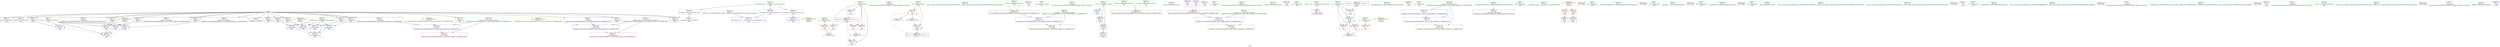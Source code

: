 digraph "SVFG" {
	label="SVFG";

	Node0x55d6ba5f28d0 [shape=record,color=grey,label="{NodeID: 0\nNullPtr}"];
	Node0x55d6ba5f28d0 -> Node0x55d6ba60d230[style=solid];
	Node0x55d6ba5f28d0 -> Node0x55d6ba60d330[style=solid];
	Node0x55d6ba5f28d0 -> Node0x55d6ba60d400[style=solid];
	Node0x55d6ba5f28d0 -> Node0x55d6ba60d4d0[style=solid];
	Node0x55d6ba5f28d0 -> Node0x55d6ba60d5a0[style=solid];
	Node0x55d6ba5f28d0 -> Node0x55d6ba60d670[style=solid];
	Node0x55d6ba5f28d0 -> Node0x55d6ba60d740[style=solid];
	Node0x55d6ba5f28d0 -> Node0x55d6ba60d810[style=solid];
	Node0x55d6ba5f28d0 -> Node0x55d6ba60d8e0[style=solid];
	Node0x55d6ba5f28d0 -> Node0x55d6ba60d9b0[style=solid];
	Node0x55d6ba5f28d0 -> Node0x55d6ba60da80[style=solid];
	Node0x55d6ba5f28d0 -> Node0x55d6ba60db50[style=solid];
	Node0x55d6ba5f28d0 -> Node0x55d6ba60dc20[style=solid];
	Node0x55d6ba5f28d0 -> Node0x55d6ba60dcf0[style=solid];
	Node0x55d6ba5f28d0 -> Node0x55d6ba60ddc0[style=solid];
	Node0x55d6ba5f28d0 -> Node0x55d6ba60de90[style=solid];
	Node0x55d6ba5f28d0 -> Node0x55d6ba60df60[style=solid];
	Node0x55d6ba5f28d0 -> Node0x55d6ba60e030[style=solid];
	Node0x55d6ba5f28d0 -> Node0x55d6ba60e100[style=solid];
	Node0x55d6ba5f28d0 -> Node0x55d6ba60e1d0[style=solid];
	Node0x55d6ba5f28d0 -> Node0x55d6ba60c930[style=solid];
	Node0x55d6ba60bd70 [shape=record,color=red,label="{NodeID: 97\n119\<--70\n\<--c\nmain\n}"];
	Node0x55d6ba60bd70 -> Node0x55d6ba60f780[style=solid];
	Node0x55d6ba609df0 [shape=record,color=green,label="{NodeID: 14\n129\<--1\n\<--dummyObj\nCan only get source location for instruction, argument, global var or function.}"];
	Node0x55d6ba60f900 [shape=record,color=grey,label="{NodeID: 194\n131 = cmp(127, 79, )\n}"];
	Node0x55d6ba60c930 [shape=record,color=blue, style = dotted,label="{NodeID: 111\n272\<--3\nllvm.global_ctors_2\<--dummyVal\nGlob }"];
	Node0x55d6ba60aa80 [shape=record,color=green,label="{NodeID: 28\n62\<--63\nehselector.slot\<--ehselector.slot_field_insensitive\nmain\n}"];
	Node0x55d6ba60aa80 -> Node0x55d6ba60f470[style=solid];
	Node0x55d6ba60aa80 -> Node0x55d6ba6117d0[style=solid];
	Node0x55d6ba60aa80 -> Node0x55d6ba611970[style=solid];
	Node0x55d6ba60aa80 -> Node0x55d6ba611b10[style=solid];
	Node0x55d6ba60aa80 -> Node0x55d6ba611cb0[style=solid];
	Node0x55d6ba611d80 [shape=record,color=blue,label="{NodeID: 125\n70\<--175\nc\<--inc\nmain\n}"];
	Node0x55d6ba611d80 -> Node0x55d6ba61c400[style=dashed];
	Node0x55d6ba60b700 [shape=record,color=green,label="{NodeID: 42\n103\<--104\n_ZNSt7__cxx1112basic_stringIcSt11char_traitsIcESaIcEED1Ev\<--_ZNSt7__cxx1112basic_stringIcSt11char_traitsIcESaIcEED1Ev_field_insensitive\n}"];
	Node0x55d6ba60d400 [shape=record,color=black,label="{NodeID: 56\n141\<--3\n\<--dummyVal\nmain\n}"];
	Node0x55d6ba60d400 -> Node0x55d6ba611700[style=solid];
	Node0x55d6ba60df60 [shape=record,color=black,label="{NodeID: 70\n236\<--3\n\<--dummyVal\n_ZStplIcSt11char_traitsIcESaIcEENSt7__cxx1112basic_stringIT_T0_T1_EERKS8_PKS5_\n}"];
	Node0x55d6ba60df60 -> Node0x55d6ba612260[style=solid];
	Node0x55d6ba62e870 [shape=record,color=black,label="{NodeID: 250\n207 = PHI(56, 56, )\n1st arg _ZStplIcSt11char_traitsIcESaIcEENSt7__cxx1112basic_stringIT_T0_T1_EERKS8_PKS5_ }"];
	Node0x55d6ba62e870 -> Node0x55d6ba611f20[style=solid];
	Node0x55d6ba60eaf0 [shape=record,color=purple,label="{NodeID: 84\n112\<--20\n\<--.str.5\nmain\n}"];
	Node0x55d6ba5f2ab0 [shape=record,color=green,label="{NodeID: 1\n7\<--1\n__dso_handle\<--dummyObj\nGlob }"];
	Node0x55d6ba60be40 [shape=record,color=red,label="{NodeID: 98\n167\<--70\n\<--c\nmain\n}"];
	Node0x55d6ba609e80 [shape=record,color=green,label="{NodeID: 15\n222\<--1\n\<--dummyObj\nCan only get source location for instruction, argument, global var or function.}"];
	Node0x55d6ba61c400 [shape=record,color=black,label="{NodeID: 195\nMR_12V_3 = PHI(MR_12V_4, MR_12V_2, )\npts\{71 \}\n}"];
	Node0x55d6ba61c400 -> Node0x55d6ba60bd70[style=dashed];
	Node0x55d6ba61c400 -> Node0x55d6ba60be40[style=dashed];
	Node0x55d6ba61c400 -> Node0x55d6ba60bf10[style=dashed];
	Node0x55d6ba61c400 -> Node0x55d6ba611d80[style=dashed];
	Node0x55d6ba60ca30 [shape=record,color=blue,label="{NodeID: 112\n54\<--79\nretval\<--\nmain\n}"];
	Node0x55d6ba60ca30 -> Node0x55d6ba611e50[style=dashed];
	Node0x55d6ba60ab50 [shape=record,color=green,label="{NodeID: 29\n64\<--65\nref.tmp1\<--ref.tmp1_field_insensitive\nmain\n|{<s0>6}}"];
	Node0x55d6ba60ab50:s0 -> Node0x55d6ba62e3a0[style=solid,color=red];
	Node0x55d6ba611e50 [shape=record,color=blue,label="{NodeID: 126\n54\<--79\nretval\<--\nmain\n}"];
	Node0x55d6ba611e50 -> Node0x55d6ba60f2d0[style=dashed];
	Node0x55d6ba60b800 [shape=record,color=green,label="{NodeID: 43\n114\<--115\nscanf\<--scanf_field_insensitive\n}"];
	Node0x55d6ba60d4d0 [shape=record,color=black,label="{NodeID: 57\n143\<--3\n\<--dummyVal\nmain\n}"];
	Node0x55d6ba60d4d0 -> Node0x55d6ba6117d0[style=solid];
	Node0x55d6ba60e030 [shape=record,color=black,label="{NodeID: 71\n238\<--3\n\<--dummyVal\n_ZStplIcSt11char_traitsIcESaIcEENSt7__cxx1112basic_stringIT_T0_T1_EERKS8_PKS5_\n}"];
	Node0x55d6ba60e030 -> Node0x55d6ba612330[style=solid];
	Node0x55d6ba62e9c0 [shape=record,color=black,label="{NodeID: 251\n208 = PHI(90, 105, )\n2nd arg _ZStplIcSt11char_traitsIcESaIcEENSt7__cxx1112basic_stringIT_T0_T1_EERKS8_PKS5_ }"];
	Node0x55d6ba62e9c0 -> Node0x55d6ba611ff0[style=solid];
	Node0x55d6ba60ebc0 [shape=record,color=purple,label="{NodeID: 85\n123\<--20\n\<--.str.5\nmain\n}"];
	Node0x55d6ba5f3020 [shape=record,color=green,label="{NodeID: 2\n8\<--1\n.str\<--dummyObj\nGlob }"];
	Node0x55d6ba60bf10 [shape=record,color=red,label="{NodeID: 99\n174\<--70\n\<--c\nmain\n}"];
	Node0x55d6ba60bf10 -> Node0x55d6ba60f600[style=solid];
	Node0x55d6ba609f40 [shape=record,color=green,label="{NodeID: 16\n232\<--1\n\<--dummyObj\nCan only get source location for instruction, argument, global var or function.}"];
	Node0x55d6ba61c900 [shape=record,color=black,label="{NodeID: 196\nMR_14V_2 = PHI(MR_14V_4, MR_14V_1, )\npts\{73 \}\n}"];
	Node0x55d6ba61c900 -> Node0x55d6ba60bfe0[style=dashed];
	Node0x55d6ba61c900 -> Node0x55d6ba611560[style=dashed];
	Node0x55d6ba60cb00 [shape=record,color=blue,label="{NodeID: 113\n70\<--117\nc\<--\nmain\n}"];
	Node0x55d6ba60cb00 -> Node0x55d6ba61c400[style=dashed];
	Node0x55d6ba60ac20 [shape=record,color=green,label="{NodeID: 30\n66\<--67\nref.tmp7\<--ref.tmp7_field_insensitive\nmain\n|{<s0>10}}"];
	Node0x55d6ba60ac20:s0 -> Node0x55d6ba62e3a0[style=solid,color=red];
	Node0x55d6ba611f20 [shape=record,color=blue,label="{NodeID: 127\n209\<--207\n__lhs.addr\<--__lhs\n_ZStplIcSt11char_traitsIcESaIcEENSt7__cxx1112basic_stringIT_T0_T1_EERKS8_PKS5_\n}"];
	Node0x55d6ba611f20 -> Node0x55d6ba60c320[style=dashed];
	Node0x55d6ba60b900 [shape=record,color=green,label="{NodeID: 44\n171\<--172\nprintf\<--printf_field_insensitive\n}"];
	Node0x55d6ba60d5a0 [shape=record,color=black,label="{NodeID: 58\n147\<--3\n\<--dummyVal\nmain\n}"];
	Node0x55d6ba60e100 [shape=record,color=black,label="{NodeID: 72\n247\<--3\nlpad.val\<--dummyVal\n_ZStplIcSt11char_traitsIcESaIcEENSt7__cxx1112basic_stringIT_T0_T1_EERKS8_PKS5_\n}"];
	Node0x55d6ba60ec90 [shape=record,color=purple,label="{NodeID: 86\n133\<--20\n\<--.str.5\nmain\n}"];
	Node0x55d6ba5f3140 [shape=record,color=green,label="{NodeID: 3\n10\<--1\n.str.1\<--dummyObj\nGlob }"];
	Node0x55d6ba60bfe0 [shape=record,color=red,label="{NodeID: 100\n127\<--72\n\<--N\nmain\n}"];
	Node0x55d6ba60bfe0 -> Node0x55d6ba6155a0[style=solid];
	Node0x55d6ba60bfe0 -> Node0x55d6ba60f900[style=solid];
	Node0x55d6ba60a040 [shape=record,color=green,label="{NodeID: 17\n4\<--6\n_ZStL8__ioinit\<--_ZStL8__ioinit_field_insensitive\nGlob }"];
	Node0x55d6ba60a040 -> Node0x55d6ba60e610[style=solid];
	Node0x55d6ba61ce00 [shape=record,color=black,label="{NodeID: 197\nMR_16V_2 = PHI(MR_16V_4, MR_16V_1, )\npts\{75 \}\n}"];
	Node0x55d6ba61ce00 -> Node0x55d6ba60cbd0[style=dashed];
	Node0x55d6ba60cbd0 [shape=record,color=blue,label="{NodeID: 114\n74\<--79\nr\<--\nmain\n}"];
	Node0x55d6ba60cbd0 -> Node0x55d6ba60c0b0[style=dashed];
	Node0x55d6ba60cbd0 -> Node0x55d6ba60c180[style=dashed];
	Node0x55d6ba60cbd0 -> Node0x55d6ba611630[style=dashed];
	Node0x55d6ba60cbd0 -> Node0x55d6ba61ce00[style=dashed];
	Node0x55d6ba60acf0 [shape=record,color=green,label="{NodeID: 31\n68\<--69\nK\<--K_field_insensitive\nmain\n}"];
	Node0x55d6ba60acf0 -> Node0x55d6ba60bca0[style=solid];
	Node0x55d6ba611ff0 [shape=record,color=blue,label="{NodeID: 128\n211\<--208\n__rhs.addr\<--__rhs\n_ZStplIcSt11char_traitsIcESaIcEENSt7__cxx1112basic_stringIT_T0_T1_EERKS8_PKS5_\n}"];
	Node0x55d6ba611ff0 -> Node0x55d6ba60c3f0[style=dashed];
	Node0x55d6ba60ba00 [shape=record,color=green,label="{NodeID: 45\n195\<--196\n__gxx_personality_v0\<--__gxx_personality_v0_field_insensitive\n}"];
	Node0x55d6ba623b00 [shape=record,color=yellow,style=double,label="{NodeID: 225\n26V_1 = ENCHI(MR_26V_0)\npts\{216 \}\nFun[_ZStplIcSt11char_traitsIcESaIcEENSt7__cxx1112basic_stringIT_T0_T1_EERKS8_PKS5_]}"];
	Node0x55d6ba623b00 -> Node0x55d6ba612260[style=dashed];
	Node0x55d6ba60d670 [shape=record,color=black,label="{NodeID: 59\n148\<--3\n\<--dummyVal\nmain\n}"];
	Node0x55d6ba60d670 -> Node0x55d6ba6118a0[style=solid];
	Node0x55d6ba60e1d0 [shape=record,color=black,label="{NodeID: 73\n248\<--3\nlpad.val1\<--dummyVal\n_ZStplIcSt11char_traitsIcESaIcEENSt7__cxx1112basic_stringIT_T0_T1_EERKS8_PKS5_\n}"];
	Node0x55d6ba60ed60 [shape=record,color=purple,label="{NodeID: 87\n169\<--22\n\<--.str.6\nmain\n}"];
	Node0x55d6ba5f2de0 [shape=record,color=green,label="{NodeID: 4\n12\<--1\n.str.2\<--dummyObj\nGlob }"];
	Node0x55d6ba60c0b0 [shape=record,color=red,label="{NodeID: 101\n136\<--74\n\<--r\nmain\n}"];
	Node0x55d6ba60c0b0 -> Node0x55d6ba615720[style=solid];
	Node0x55d6ba60a140 [shape=record,color=green,label="{NodeID: 18\n24\<--28\nllvm.global_ctors\<--llvm.global_ctors_field_insensitive\nGlob }"];
	Node0x55d6ba60a140 -> Node0x55d6ba60ee30[style=solid];
	Node0x55d6ba60a140 -> Node0x55d6ba60ef30[style=solid];
	Node0x55d6ba60a140 -> Node0x55d6ba60f030[style=solid];
	Node0x55d6ba611560 [shape=record,color=blue,label="{NodeID: 115\n72\<--128\nN\<--dec\nmain\n}"];
	Node0x55d6ba611560 -> Node0x55d6ba60bfe0[style=dashed];
	Node0x55d6ba611560 -> Node0x55d6ba611560[style=dashed];
	Node0x55d6ba611560 -> Node0x55d6ba61c900[style=dashed];
	Node0x55d6ba60adc0 [shape=record,color=green,label="{NodeID: 32\n70\<--71\nc\<--c_field_insensitive\nmain\n}"];
	Node0x55d6ba60adc0 -> Node0x55d6ba60bd70[style=solid];
	Node0x55d6ba60adc0 -> Node0x55d6ba60be40[style=solid];
	Node0x55d6ba60adc0 -> Node0x55d6ba60bf10[style=solid];
	Node0x55d6ba60adc0 -> Node0x55d6ba60cb00[style=solid];
	Node0x55d6ba60adc0 -> Node0x55d6ba611d80[style=solid];
	Node0x55d6ba6120c0 [shape=record,color=blue,label="{NodeID: 129\n213\<--222\nnrvo\<--\n_ZStplIcSt11char_traitsIcESaIcEENSt7__cxx1112basic_stringIT_T0_T1_EERKS8_PKS5_\n}"];
	Node0x55d6ba6120c0 -> Node0x55d6ba612190[style=dashed];
	Node0x55d6ba60bb00 [shape=record,color=green,label="{NodeID: 46\n209\<--210\n__lhs.addr\<--__lhs.addr_field_insensitive\n_ZStplIcSt11char_traitsIcESaIcEENSt7__cxx1112basic_stringIT_T0_T1_EERKS8_PKS5_\n}"];
	Node0x55d6ba60bb00 -> Node0x55d6ba60c320[style=solid];
	Node0x55d6ba60bb00 -> Node0x55d6ba611f20[style=solid];
	Node0x55d6ba623be0 [shape=record,color=yellow,style=double,label="{NodeID: 226\n28V_1 = ENCHI(MR_28V_0)\npts\{218 \}\nFun[_ZStplIcSt11char_traitsIcESaIcEENSt7__cxx1112basic_stringIT_T0_T1_EERKS8_PKS5_]}"];
	Node0x55d6ba623be0 -> Node0x55d6ba612330[style=dashed];
	Node0x55d6ba60d740 [shape=record,color=black,label="{NodeID: 60\n150\<--3\n\<--dummyVal\nmain\n}"];
	Node0x55d6ba60d740 -> Node0x55d6ba611970[style=solid];
	Node0x55d6ba60e2a0 [shape=record,color=black,label="{NodeID: 74\n37\<--38\n\<--_ZNSt8ios_base4InitD1Ev\nCan only get source location for instruction, argument, global var or function.}"];
	Node0x55d6ba60ee30 [shape=record,color=purple,label="{NodeID: 88\n270\<--24\nllvm.global_ctors_0\<--llvm.global_ctors\nGlob }"];
	Node0x55d6ba60ee30 -> Node0x55d6ba60c730[style=solid];
	Node0x55d6ba5f2e70 [shape=record,color=green,label="{NodeID: 5\n14\<--1\nstdin\<--dummyObj\nGlob }"];
	Node0x55d6ba60c180 [shape=record,color=red,label="{NodeID: 102\n168\<--74\n\<--r\nmain\n}"];
	Node0x55d6ba60a240 [shape=record,color=green,label="{NodeID: 19\n29\<--30\n__cxx_global_var_init\<--__cxx_global_var_init_field_insensitive\n}"];
	Node0x55d6ba611630 [shape=record,color=blue,label="{NodeID: 116\n74\<--137\nr\<--xor\nmain\n}"];
	Node0x55d6ba611630 -> Node0x55d6ba60c0b0[style=dashed];
	Node0x55d6ba611630 -> Node0x55d6ba60c180[style=dashed];
	Node0x55d6ba611630 -> Node0x55d6ba611630[style=dashed];
	Node0x55d6ba611630 -> Node0x55d6ba61ce00[style=dashed];
	Node0x55d6ba60ae90 [shape=record,color=green,label="{NodeID: 33\n72\<--73\nN\<--N_field_insensitive\nmain\n}"];
	Node0x55d6ba60ae90 -> Node0x55d6ba60bfe0[style=solid];
	Node0x55d6ba60ae90 -> Node0x55d6ba611560[style=solid];
	Node0x55d6ba621e00 [shape=record,color=yellow,style=double,label="{NodeID: 213\n2V_1 = ENCHI(MR_2V_0)\npts\{1 \}\nFun[main]}"];
	Node0x55d6ba621e00 -> Node0x55d6ba60f130[style=dashed];
	Node0x55d6ba621e00 -> Node0x55d6ba60f200[style=dashed];
	Node0x55d6ba612190 [shape=record,color=blue,label="{NodeID: 130\n213\<--232\nnrvo\<--\n_ZStplIcSt11char_traitsIcESaIcEENSt7__cxx1112basic_stringIT_T0_T1_EERKS8_PKS5_\n}"];
	Node0x55d6ba612190 -> Node0x55d6ba60c4c0[style=dashed];
	Node0x55d6ba60bbd0 [shape=record,color=green,label="{NodeID: 47\n211\<--212\n__rhs.addr\<--__rhs.addr_field_insensitive\n_ZStplIcSt11char_traitsIcESaIcEENSt7__cxx1112basic_stringIT_T0_T1_EERKS8_PKS5_\n}"];
	Node0x55d6ba60bbd0 -> Node0x55d6ba60c3f0[style=solid];
	Node0x55d6ba60bbd0 -> Node0x55d6ba611ff0[style=solid];
	Node0x55d6ba60d810 [shape=record,color=black,label="{NodeID: 61\n153\<--3\n\<--dummyVal\nmain\n}"];
	Node0x55d6ba62d4c0 [shape=record,color=black,label="{NodeID: 241\n113 = PHI()\n}"];
	Node0x55d6ba60e3a0 [shape=record,color=black,label="{NodeID: 75\n99\<--97\ncall6\<--\nmain\n}"];
	Node0x55d6ba60ef30 [shape=record,color=purple,label="{NodeID: 89\n271\<--24\nllvm.global_ctors_1\<--llvm.global_ctors\nGlob }"];
	Node0x55d6ba60ef30 -> Node0x55d6ba60c830[style=solid];
	Node0x55d6ba5f3590 [shape=record,color=green,label="{NodeID: 6\n15\<--1\n.str.3\<--dummyObj\nGlob }"];
	Node0x55d6ba60c250 [shape=record,color=red,label="{NodeID: 103\n135\<--76\n\<--v\nmain\n}"];
	Node0x55d6ba60c250 -> Node0x55d6ba615720[style=solid];
	Node0x55d6ba60a340 [shape=record,color=green,label="{NodeID: 20\n33\<--34\n_ZNSt8ios_base4InitC1Ev\<--_ZNSt8ios_base4InitC1Ev_field_insensitive\n}"];
	Node0x55d6ba611700 [shape=record,color=blue,label="{NodeID: 117\n60\<--141\nexn.slot\<--\nmain\n}"];
	Node0x55d6ba611700 -> Node0x55d6ba60f3a0[style=dashed];
	Node0x55d6ba60af60 [shape=record,color=green,label="{NodeID: 34\n74\<--75\nr\<--r_field_insensitive\nmain\n}"];
	Node0x55d6ba60af60 -> Node0x55d6ba60c0b0[style=solid];
	Node0x55d6ba60af60 -> Node0x55d6ba60c180[style=solid];
	Node0x55d6ba60af60 -> Node0x55d6ba60cbd0[style=solid];
	Node0x55d6ba60af60 -> Node0x55d6ba611630[style=solid];
	Node0x55d6ba612260 [shape=record,color=blue,label="{NodeID: 131\n215\<--236\nexn.slot\<--\n_ZStplIcSt11char_traitsIcESaIcEENSt7__cxx1112basic_stringIT_T0_T1_EERKS8_PKS5_\n}"];
	Node0x55d6ba612260 -> Node0x55d6ba60c590[style=dashed];
	Node0x55d6ba60ccc0 [shape=record,color=green,label="{NodeID: 48\n213\<--214\nnrvo\<--nrvo_field_insensitive\n_ZStplIcSt11char_traitsIcESaIcEENSt7__cxx1112basic_stringIT_T0_T1_EERKS8_PKS5_\n}"];
	Node0x55d6ba60ccc0 -> Node0x55d6ba60c4c0[style=solid];
	Node0x55d6ba60ccc0 -> Node0x55d6ba6120c0[style=solid];
	Node0x55d6ba60ccc0 -> Node0x55d6ba612190[style=solid];
	Node0x55d6ba60d8e0 [shape=record,color=black,label="{NodeID: 62\n154\<--3\n\<--dummyVal\nmain\n}"];
	Node0x55d6ba60d8e0 -> Node0x55d6ba611a40[style=solid];
	Node0x55d6ba62cea0 [shape=record,color=black,label="{NodeID: 242\n94 = PHI()\n}"];
	Node0x55d6ba60e470 [shape=record,color=black,label="{NodeID: 76\n110\<--108\ncall12\<--\nmain\n}"];
	Node0x55d6ba60f030 [shape=record,color=purple,label="{NodeID: 90\n272\<--24\nllvm.global_ctors_2\<--llvm.global_ctors\nGlob }"];
	Node0x55d6ba60f030 -> Node0x55d6ba60c930[style=solid];
	Node0x55d6ba5f3620 [shape=record,color=green,label="{NodeID: 7\n17\<--1\n.str.4\<--dummyObj\nGlob }"];
	Node0x55d6ba60c320 [shape=record,color=red,label="{NodeID: 104\n223\<--209\n\<--__lhs.addr\n_ZStplIcSt11char_traitsIcESaIcEENSt7__cxx1112basic_stringIT_T0_T1_EERKS8_PKS5_\n}"];
	Node0x55d6ba60a440 [shape=record,color=green,label="{NodeID: 21\n39\<--40\n__cxa_atexit\<--__cxa_atexit_field_insensitive\n}"];
	Node0x55d6ba6117d0 [shape=record,color=blue,label="{NodeID: 118\n62\<--143\nehselector.slot\<--\nmain\n}"];
	Node0x55d6ba6117d0 -> Node0x55d6ba60f470[style=dashed];
	Node0x55d6ba60b030 [shape=record,color=green,label="{NodeID: 35\n76\<--77\nv\<--v_field_insensitive\nmain\n}"];
	Node0x55d6ba60b030 -> Node0x55d6ba60c250[style=solid];
	Node0x55d6ba622a00 [shape=record,color=yellow,style=double,label="{NodeID: 215\n6V_1 = ENCHI(MR_6V_0)\npts\{61 \}\nFun[main]}"];
	Node0x55d6ba622a00 -> Node0x55d6ba611700[style=dashed];
	Node0x55d6ba622a00 -> Node0x55d6ba6118a0[style=dashed];
	Node0x55d6ba622a00 -> Node0x55d6ba611a40[style=dashed];
	Node0x55d6ba622a00 -> Node0x55d6ba611be0[style=dashed];
	Node0x55d6ba612330 [shape=record,color=blue,label="{NodeID: 132\n217\<--238\nehselector.slot\<--\n_ZStplIcSt11char_traitsIcESaIcEENSt7__cxx1112basic_stringIT_T0_T1_EERKS8_PKS5_\n}"];
	Node0x55d6ba612330 -> Node0x55d6ba60c660[style=dashed];
	Node0x55d6ba60cd90 [shape=record,color=green,label="{NodeID: 49\n215\<--216\nexn.slot\<--exn.slot_field_insensitive\n_ZStplIcSt11char_traitsIcESaIcEENSt7__cxx1112basic_stringIT_T0_T1_EERKS8_PKS5_\n}"];
	Node0x55d6ba60cd90 -> Node0x55d6ba60c590[style=solid];
	Node0x55d6ba60cd90 -> Node0x55d6ba612260[style=solid];
	Node0x55d6ba60d9b0 [shape=record,color=black,label="{NodeID: 63\n156\<--3\n\<--dummyVal\nmain\n}"];
	Node0x55d6ba60d9b0 -> Node0x55d6ba611b10[style=solid];
	Node0x55d6ba62de00 [shape=record,color=black,label="{NodeID: 243\n107 = PHI()\n}"];
	Node0x55d6ba60e540 [shape=record,color=black,label="{NodeID: 77\n53\<--180\nmain_ret\<--\nmain\n}"];
	Node0x55d6ba60f130 [shape=record,color=red,label="{NodeID: 91\n97\<--14\n\<--stdin\nmain\n}"];
	Node0x55d6ba60f130 -> Node0x55d6ba60e3a0[style=solid];
	Node0x55d6ba5f36b0 [shape=record,color=green,label="{NodeID: 8\n19\<--1\nstdout\<--dummyObj\nGlob }"];
	Node0x55d6ba60c3f0 [shape=record,color=red,label="{NodeID: 105\n227\<--211\n\<--__rhs.addr\n_ZStplIcSt11char_traitsIcESaIcEENSt7__cxx1112basic_stringIT_T0_T1_EERKS8_PKS5_\n}"];
	Node0x55d6ba60a540 [shape=record,color=green,label="{NodeID: 22\n38\<--44\n_ZNSt8ios_base4InitD1Ev\<--_ZNSt8ios_base4InitD1Ev_field_insensitive\n}"];
	Node0x55d6ba60a540 -> Node0x55d6ba60e2a0[style=solid];
	Node0x55d6ba6118a0 [shape=record,color=blue,label="{NodeID: 119\n60\<--148\nexn.slot\<--\nmain\n}"];
	Node0x55d6ba6118a0 -> Node0x55d6ba60f3a0[style=dashed];
	Node0x55d6ba60b100 [shape=record,color=green,label="{NodeID: 36\n81\<--82\n_ZNSaIcEC1Ev\<--_ZNSaIcEC1Ev_field_insensitive\n}"];
	Node0x55d6ba622ae0 [shape=record,color=yellow,style=double,label="{NodeID: 216\n8V_1 = ENCHI(MR_8V_0)\npts\{63 \}\nFun[main]}"];
	Node0x55d6ba622ae0 -> Node0x55d6ba6117d0[style=dashed];
	Node0x55d6ba622ae0 -> Node0x55d6ba611970[style=dashed];
	Node0x55d6ba622ae0 -> Node0x55d6ba611b10[style=dashed];
	Node0x55d6ba622ae0 -> Node0x55d6ba611cb0[style=dashed];
	Node0x55d6ba60ce60 [shape=record,color=green,label="{NodeID: 50\n217\<--218\nehselector.slot\<--ehselector.slot_field_insensitive\n_ZStplIcSt11char_traitsIcESaIcEENSt7__cxx1112basic_stringIT_T0_T1_EERKS8_PKS5_\n}"];
	Node0x55d6ba60ce60 -> Node0x55d6ba60c660[style=solid];
	Node0x55d6ba60ce60 -> Node0x55d6ba612330[style=solid];
	Node0x55d6ba60da80 [shape=record,color=black,label="{NodeID: 64\n160\<--3\n\<--dummyVal\nmain\n}"];
	Node0x55d6ba62df00 [shape=record,color=black,label="{NodeID: 244\n170 = PHI()\n}"];
	Node0x55d6ba60e610 [shape=record,color=purple,label="{NodeID: 78\n35\<--4\n\<--_ZStL8__ioinit\n__cxx_global_var_init\n}"];
	Node0x55d6ba60f200 [shape=record,color=red,label="{NodeID: 92\n108\<--19\n\<--stdout\nmain\n}"];
	Node0x55d6ba60f200 -> Node0x55d6ba60e470[style=solid];
	Node0x55d6ba5f3740 [shape=record,color=green,label="{NodeID: 9\n20\<--1\n.str.5\<--dummyObj\nGlob }"];
	Node0x55d6ba60c4c0 [shape=record,color=red,label="{NodeID: 106\n233\<--213\nnrvo.val\<--nrvo\n_ZStplIcSt11char_traitsIcESaIcEENSt7__cxx1112basic_stringIT_T0_T1_EERKS8_PKS5_\n}"];
	Node0x55d6ba60a640 [shape=record,color=green,label="{NodeID: 23\n51\<--52\nmain\<--main_field_insensitive\n}"];
	Node0x55d6ba611970 [shape=record,color=blue,label="{NodeID: 120\n62\<--150\nehselector.slot\<--\nmain\n}"];
	Node0x55d6ba611970 -> Node0x55d6ba60f470[style=dashed];
	Node0x55d6ba60b200 [shape=record,color=green,label="{NodeID: 37\n85\<--86\n_ZNSt7__cxx1112basic_stringIcSt11char_traitsIcESaIcEEC1EPKcRKS3_\<--_ZNSt7__cxx1112basic_stringIcSt11char_traitsIcESaIcEEC1EPKcRKS3__field_insensitive\n}"];
	Node0x55d6ba622bc0 [shape=record,color=yellow,style=double,label="{NodeID: 217\n10V_1 = ENCHI(MR_10V_0)\npts\{69 \}\nFun[main]}"];
	Node0x55d6ba622bc0 -> Node0x55d6ba60bca0[style=dashed];
	Node0x55d6ba60cf30 [shape=record,color=green,label="{NodeID: 51\n225\<--226\n_ZNSt7__cxx1112basic_stringIcSt11char_traitsIcESaIcEEC1ERKS4_\<--_ZNSt7__cxx1112basic_stringIcSt11char_traitsIcESaIcEEC1ERKS4__field_insensitive\n}"];
	Node0x55d6ba60db50 [shape=record,color=black,label="{NodeID: 65\n161\<--3\n\<--dummyVal\nmain\n}"];
	Node0x55d6ba60db50 -> Node0x55d6ba611be0[style=solid];
	Node0x55d6ba62dfd0 [shape=record,color=black,label="{NodeID: 245\n36 = PHI()\n}"];
	Node0x55d6ba60e6e0 [shape=record,color=purple,label="{NodeID: 79\n83\<--8\n\<--.str\nmain\n}"];
	Node0x55d6ba60f2d0 [shape=record,color=red,label="{NodeID: 93\n180\<--54\n\<--retval\nmain\n}"];
	Node0x55d6ba60f2d0 -> Node0x55d6ba60e540[style=solid];
	Node0x55d6ba609bb0 [shape=record,color=green,label="{NodeID: 10\n22\<--1\n.str.6\<--dummyObj\nGlob }"];
	Node0x55d6ba6155a0 [shape=record,color=grey,label="{NodeID: 190\n128 = Binary(127, 129, )\n}"];
	Node0x55d6ba6155a0 -> Node0x55d6ba611560[style=solid];
	Node0x55d6ba60c590 [shape=record,color=red,label="{NodeID: 107\n245\<--215\nexn\<--exn.slot\n_ZStplIcSt11char_traitsIcESaIcEENSt7__cxx1112basic_stringIT_T0_T1_EERKS8_PKS5_\n}"];
	Node0x55d6ba60a740 [shape=record,color=green,label="{NodeID: 24\n54\<--55\nretval\<--retval_field_insensitive\nmain\n}"];
	Node0x55d6ba60a740 -> Node0x55d6ba60f2d0[style=solid];
	Node0x55d6ba60a740 -> Node0x55d6ba60ca30[style=solid];
	Node0x55d6ba60a740 -> Node0x55d6ba611e50[style=solid];
	Node0x55d6ba611a40 [shape=record,color=blue,label="{NodeID: 121\n60\<--154\nexn.slot\<--\nmain\n}"];
	Node0x55d6ba611a40 -> Node0x55d6ba60f3a0[style=dashed];
	Node0x55d6ba60b300 [shape=record,color=green,label="{NodeID: 38\n88\<--89\n_ZNSaIcED1Ev\<--_ZNSaIcED1Ev_field_insensitive\n}"];
	Node0x55d6ba60d030 [shape=record,color=green,label="{NodeID: 52\n229\<--230\n_ZNSt7__cxx1112basic_stringIcSt11char_traitsIcESaIcEE6appendEPKc\<--_ZNSt7__cxx1112basic_stringIcSt11char_traitsIcESaIcEE6appendEPKc_field_insensitive\n}"];
	Node0x55d6ba60dc20 [shape=record,color=black,label="{NodeID: 66\n163\<--3\n\<--dummyVal\nmain\n}"];
	Node0x55d6ba60dc20 -> Node0x55d6ba611cb0[style=solid];
	Node0x55d6ba62e0a0 [shape=record,color=black,label="{NodeID: 246\n124 = PHI()\n}"];
	Node0x55d6ba60e7b0 [shape=record,color=purple,label="{NodeID: 80\n90\<--10\n\<--.str.1\nmain\n|{<s0>6}}"];
	Node0x55d6ba60e7b0:s0 -> Node0x55d6ba62e9c0[style=solid,color=red];
	Node0x55d6ba60f3a0 [shape=record,color=red,label="{NodeID: 94\n184\<--60\nexn\<--exn.slot\nmain\n}"];
	Node0x55d6ba609c40 [shape=record,color=green,label="{NodeID: 11\n25\<--1\n\<--dummyObj\nCan only get source location for instruction, argument, global var or function.}"];
	Node0x55d6ba615720 [shape=record,color=grey,label="{NodeID: 191\n137 = Binary(136, 135, )\n}"];
	Node0x55d6ba615720 -> Node0x55d6ba611630[style=solid];
	Node0x55d6ba60c660 [shape=record,color=red,label="{NodeID: 108\n246\<--217\nsel\<--ehselector.slot\n_ZStplIcSt11char_traitsIcESaIcEENSt7__cxx1112basic_stringIT_T0_T1_EERKS8_PKS5_\n}"];
	Node0x55d6ba60a810 [shape=record,color=green,label="{NodeID: 25\n56\<--57\nfname\<--fname_field_insensitive\nmain\n|{<s0>6|<s1>10}}"];
	Node0x55d6ba60a810:s0 -> Node0x55d6ba62e870[style=solid,color=red];
	Node0x55d6ba60a810:s1 -> Node0x55d6ba62e870[style=solid,color=red];
	Node0x55d6ba611b10 [shape=record,color=blue,label="{NodeID: 122\n62\<--156\nehselector.slot\<--\nmain\n}"];
	Node0x55d6ba611b10 -> Node0x55d6ba60f470[style=dashed];
	Node0x55d6ba60b400 [shape=record,color=green,label="{NodeID: 39\n92\<--93\n_ZStplIcSt11char_traitsIcESaIcEENSt7__cxx1112basic_stringIT_T0_T1_EERKS8_PKS5_\<--_ZStplIcSt11char_traitsIcESaIcEENSt7__cxx1112basic_stringIT_T0_T1_EERKS8_PKS5__field_insensitive\n}"];
	Node0x55d6ba60d130 [shape=record,color=green,label="{NodeID: 53\n26\<--266\n_GLOBAL__sub_I_mohamedafattah_0_0.cpp\<--_GLOBAL__sub_I_mohamedafattah_0_0.cpp_field_insensitive\n}"];
	Node0x55d6ba60d130 -> Node0x55d6ba60c830[style=solid];
	Node0x55d6ba60dcf0 [shape=record,color=black,label="{NodeID: 67\n186\<--3\nlpad.val\<--dummyVal\nmain\n}"];
	Node0x55d6ba62e1a0 [shape=record,color=black,label="{NodeID: 247\n134 = PHI()\n}"];
	Node0x55d6ba60e880 [shape=record,color=purple,label="{NodeID: 81\n98\<--12\n\<--.str.2\nmain\n}"];
	Node0x55d6ba60f470 [shape=record,color=red,label="{NodeID: 95\n185\<--62\nsel\<--ehselector.slot\nmain\n}"];
	Node0x55d6ba609cd0 [shape=record,color=green,label="{NodeID: 12\n79\<--1\n\<--dummyObj\nCan only get source location for instruction, argument, global var or function.}"];
	Node0x55d6ba60f600 [shape=record,color=grey,label="{NodeID: 192\n175 = Binary(174, 117, )\n}"];
	Node0x55d6ba60f600 -> Node0x55d6ba611d80[style=solid];
	Node0x55d6ba60c730 [shape=record,color=blue,label="{NodeID: 109\n270\<--25\nllvm.global_ctors_0\<--\nGlob }"];
	Node0x55d6ba60a8e0 [shape=record,color=green,label="{NodeID: 26\n58\<--59\nref.tmp\<--ref.tmp_field_insensitive\nmain\n}"];
	Node0x55d6ba611be0 [shape=record,color=blue,label="{NodeID: 123\n60\<--161\nexn.slot\<--\nmain\n}"];
	Node0x55d6ba611be0 -> Node0x55d6ba60f3a0[style=dashed];
	Node0x55d6ba60b500 [shape=record,color=green,label="{NodeID: 40\n95\<--96\n_ZNKSt7__cxx1112basic_stringIcSt11char_traitsIcESaIcEE5c_strEv\<--_ZNKSt7__cxx1112basic_stringIcSt11char_traitsIcESaIcEE5c_strEv_field_insensitive\n}"];
	Node0x55d6ba60d230 [shape=record,color=black,label="{NodeID: 54\n2\<--3\ndummyVal\<--dummyVal\n}"];
	Node0x55d6ba60ddc0 [shape=record,color=black,label="{NodeID: 68\n187\<--3\nlpad.val21\<--dummyVal\nmain\n}"];
	Node0x55d6ba62e2a0 [shape=record,color=black,label="{NodeID: 248\n228 = PHI()\n}"];
	Node0x55d6ba60e950 [shape=record,color=purple,label="{NodeID: 82\n105\<--15\n\<--.str.3\nmain\n|{<s0>10}}"];
	Node0x55d6ba60e950:s0 -> Node0x55d6ba62e9c0[style=solid,color=red];
	Node0x55d6ba60bca0 [shape=record,color=red,label="{NodeID: 96\n120\<--68\n\<--K\nmain\n}"];
	Node0x55d6ba60bca0 -> Node0x55d6ba60f780[style=solid];
	Node0x55d6ba609d60 [shape=record,color=green,label="{NodeID: 13\n117\<--1\n\<--dummyObj\nCan only get source location for instruction, argument, global var or function.}"];
	Node0x55d6ba60f780 [shape=record,color=grey,label="{NodeID: 193\n121 = cmp(119, 120, )\n}"];
	Node0x55d6ba60c830 [shape=record,color=blue,label="{NodeID: 110\n271\<--26\nllvm.global_ctors_1\<--_GLOBAL__sub_I_mohamedafattah_0_0.cpp\nGlob }"];
	Node0x55d6ba60a9b0 [shape=record,color=green,label="{NodeID: 27\n60\<--61\nexn.slot\<--exn.slot_field_insensitive\nmain\n}"];
	Node0x55d6ba60a9b0 -> Node0x55d6ba60f3a0[style=solid];
	Node0x55d6ba60a9b0 -> Node0x55d6ba611700[style=solid];
	Node0x55d6ba60a9b0 -> Node0x55d6ba6118a0[style=solid];
	Node0x55d6ba60a9b0 -> Node0x55d6ba611a40[style=solid];
	Node0x55d6ba60a9b0 -> Node0x55d6ba611be0[style=solid];
	Node0x55d6ba611cb0 [shape=record,color=blue,label="{NodeID: 124\n62\<--163\nehselector.slot\<--\nmain\n}"];
	Node0x55d6ba611cb0 -> Node0x55d6ba60f470[style=dashed];
	Node0x55d6ba60b600 [shape=record,color=green,label="{NodeID: 41\n100\<--101\nfreopen\<--freopen_field_insensitive\n}"];
	Node0x55d6ba622f40 [shape=record,color=yellow,style=double,label="{NodeID: 221\n18V_1 = ENCHI(MR_18V_0)\npts\{77 \}\nFun[main]}"];
	Node0x55d6ba622f40 -> Node0x55d6ba60c250[style=dashed];
	Node0x55d6ba60d330 [shape=record,color=black,label="{NodeID: 55\n140\<--3\n\<--dummyVal\nmain\n}"];
	Node0x55d6ba60de90 [shape=record,color=black,label="{NodeID: 69\n235\<--3\n\<--dummyVal\n_ZStplIcSt11char_traitsIcESaIcEENSt7__cxx1112basic_stringIT_T0_T1_EERKS8_PKS5_\n}"];
	Node0x55d6ba62e3a0 [shape=record,color=black,label="{NodeID: 249\n206 = PHI(64, 66, )\n0th arg _ZStplIcSt11char_traitsIcESaIcEENSt7__cxx1112basic_stringIT_T0_T1_EERKS8_PKS5_ }"];
	Node0x55d6ba60ea20 [shape=record,color=purple,label="{NodeID: 83\n109\<--17\n\<--.str.4\nmain\n}"];
}
